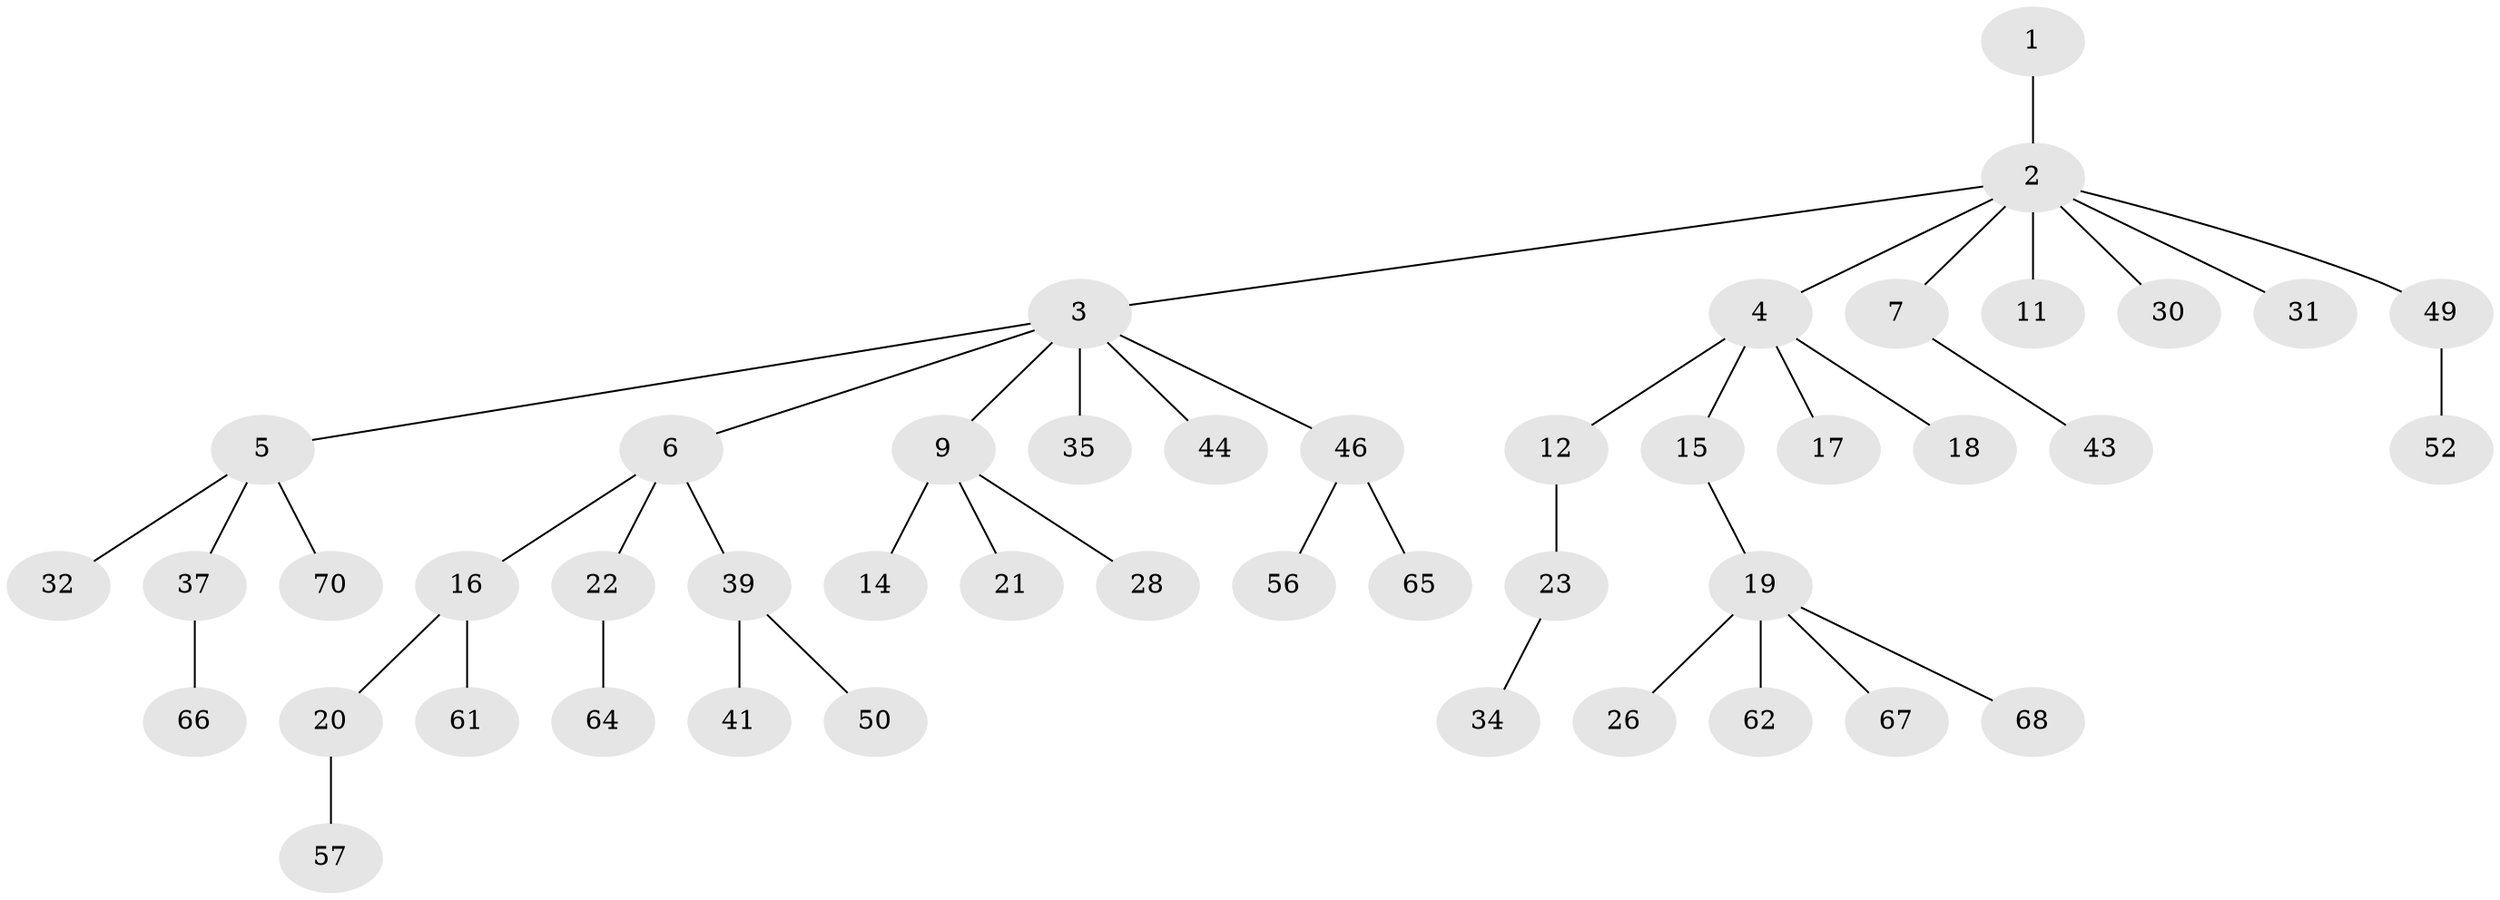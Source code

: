 // original degree distribution, {1: 0.5142857142857142, 7: 0.014285714285714285, 8: 0.014285714285714285, 4: 0.05714285714285714, 5: 0.02857142857142857, 3: 0.12857142857142856, 2: 0.24285714285714285}
// Generated by graph-tools (version 1.1) at 2025/42/03/06/25 10:42:06]
// undirected, 46 vertices, 45 edges
graph export_dot {
graph [start="1"]
  node [color=gray90,style=filled];
  1;
  2 [super="+10"];
  3 [super="+25"];
  4 [super="+8"];
  5 [super="+40"];
  6 [super="+63"];
  7 [super="+13"];
  9 [super="+29"];
  11 [super="+69"];
  12 [super="+36"];
  14;
  15;
  16 [super="+58"];
  17 [super="+33"];
  18;
  19 [super="+27"];
  20 [super="+53"];
  21 [super="+38"];
  22 [super="+24"];
  23;
  26;
  28;
  30 [super="+47"];
  31;
  32;
  34 [super="+51"];
  35;
  37 [super="+55"];
  39 [super="+48"];
  41 [super="+42"];
  43 [super="+45"];
  44;
  46 [super="+54"];
  49;
  50;
  52 [super="+60"];
  56 [super="+59"];
  57;
  61;
  62;
  64;
  65;
  66;
  67;
  68;
  70;
  1 -- 2;
  2 -- 3;
  2 -- 4;
  2 -- 7;
  2 -- 30;
  2 -- 49;
  2 -- 11;
  2 -- 31;
  3 -- 5;
  3 -- 6;
  3 -- 9;
  3 -- 35;
  3 -- 44;
  3 -- 46;
  4 -- 12;
  4 -- 15;
  4 -- 17;
  4 -- 18;
  5 -- 32;
  5 -- 37;
  5 -- 70;
  6 -- 16;
  6 -- 22;
  6 -- 39;
  7 -- 43;
  9 -- 14;
  9 -- 21;
  9 -- 28;
  12 -- 23;
  15 -- 19;
  16 -- 20;
  16 -- 61;
  19 -- 26;
  19 -- 62;
  19 -- 67;
  19 -- 68;
  20 -- 57;
  22 -- 64;
  23 -- 34;
  37 -- 66;
  39 -- 41;
  39 -- 50;
  46 -- 56;
  46 -- 65;
  49 -- 52;
}
